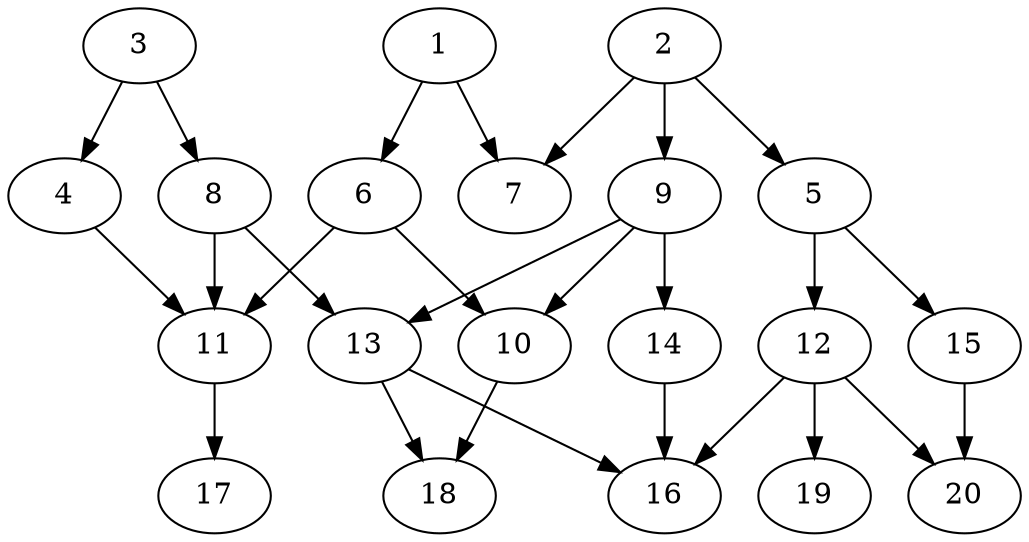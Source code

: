 // DAG automatically generated by daggen at Sat Jul 27 15:38:13 2019
// ./daggen --dot -n 20 --ccr 0.4 --fat 0.6 --regular 0.5 --density 0.4 --mindata 5242880 --maxdata 52428800 
digraph G {
  1 [size="47795200", alpha="0.20", expect_size="19118080"] 
  1 -> 6 [size ="19118080"]
  1 -> 7 [size ="19118080"]
  2 [size="19284480", alpha="0.06", expect_size="7713792"] 
  2 -> 5 [size ="7713792"]
  2 -> 7 [size ="7713792"]
  2 -> 9 [size ="7713792"]
  3 [size="38940160", alpha="0.03", expect_size="15576064"] 
  3 -> 4 [size ="15576064"]
  3 -> 8 [size ="15576064"]
  4 [size="65141760", alpha="0.11", expect_size="26056704"] 
  4 -> 11 [size ="26056704"]
  5 [size="59717120", alpha="0.15", expect_size="23886848"] 
  5 -> 12 [size ="23886848"]
  5 -> 15 [size ="23886848"]
  6 [size="39677440", alpha="0.02", expect_size="15870976"] 
  6 -> 10 [size ="15870976"]
  6 -> 11 [size ="15870976"]
  7 [size="103285760", alpha="0.08", expect_size="41314304"] 
  8 [size="96381440", alpha="0.14", expect_size="38552576"] 
  8 -> 11 [size ="38552576"]
  8 -> 13 [size ="38552576"]
  9 [size="27576320", alpha="0.19", expect_size="11030528"] 
  9 -> 10 [size ="11030528"]
  9 -> 13 [size ="11030528"]
  9 -> 14 [size ="11030528"]
  10 [size="36789760", alpha="0.11", expect_size="14715904"] 
  10 -> 18 [size ="14715904"]
  11 [size="120394240", alpha="0.09", expect_size="48157696"] 
  11 -> 17 [size ="48157696"]
  12 [size="119654400", alpha="0.10", expect_size="47861760"] 
  12 -> 16 [size ="47861760"]
  12 -> 19 [size ="47861760"]
  12 -> 20 [size ="47861760"]
  13 [size="38743040", alpha="0.07", expect_size="15497216"] 
  13 -> 16 [size ="15497216"]
  13 -> 18 [size ="15497216"]
  14 [size="56939520", alpha="0.14", expect_size="22775808"] 
  14 -> 16 [size ="22775808"]
  15 [size="124753920", alpha="0.16", expect_size="49901568"] 
  15 -> 20 [size ="49901568"]
  16 [size="94466560", alpha="0.17", expect_size="37786624"] 
  17 [size="107010560", alpha="0.12", expect_size="42804224"] 
  18 [size="35596800", alpha="0.02", expect_size="14238720"] 
  19 [size="119311360", alpha="0.15", expect_size="47724544"] 
  20 [size="115294720", alpha="0.19", expect_size="46117888"] 
}

